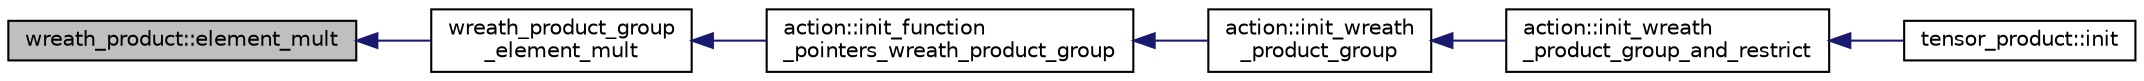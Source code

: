 digraph "wreath_product::element_mult"
{
  edge [fontname="Helvetica",fontsize="10",labelfontname="Helvetica",labelfontsize="10"];
  node [fontname="Helvetica",fontsize="10",shape=record];
  rankdir="LR";
  Node131 [label="wreath_product::element_mult",height=0.2,width=0.4,color="black", fillcolor="grey75", style="filled", fontcolor="black"];
  Node131 -> Node132 [dir="back",color="midnightblue",fontsize="10",style="solid",fontname="Helvetica"];
  Node132 [label="wreath_product_group\l_element_mult",height=0.2,width=0.4,color="black", fillcolor="white", style="filled",URL="$da/d12/interface__wreath__product_8_c.html#a8a00d12887c0833d1e877f5169ce0971"];
  Node132 -> Node133 [dir="back",color="midnightblue",fontsize="10",style="solid",fontname="Helvetica"];
  Node133 [label="action::init_function\l_pointers_wreath_product_group",height=0.2,width=0.4,color="black", fillcolor="white", style="filled",URL="$d2/d86/classaction.html#a149d3bdc89556d74a4a20597f0cccdc0"];
  Node133 -> Node134 [dir="back",color="midnightblue",fontsize="10",style="solid",fontname="Helvetica"];
  Node134 [label="action::init_wreath\l_product_group",height=0.2,width=0.4,color="black", fillcolor="white", style="filled",URL="$d2/d86/classaction.html#a29d8425b266eff98677406f084ee3f86"];
  Node134 -> Node135 [dir="back",color="midnightblue",fontsize="10",style="solid",fontname="Helvetica"];
  Node135 [label="action::init_wreath\l_product_group_and_restrict",height=0.2,width=0.4,color="black", fillcolor="white", style="filled",URL="$d2/d86/classaction.html#a5ea78557093c987967e7b8162fabbf72"];
  Node135 -> Node136 [dir="back",color="midnightblue",fontsize="10",style="solid",fontname="Helvetica"];
  Node136 [label="tensor_product::init",height=0.2,width=0.4,color="black", fillcolor="white", style="filled",URL="$dd/d3e/classtensor__product.html#a2a8ac905e80dd9bb7339c9506c3521d3"];
}

